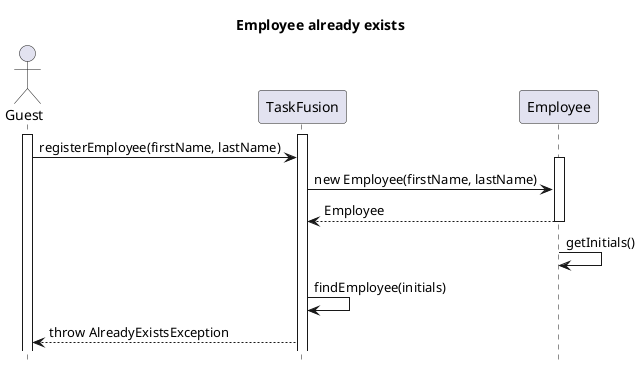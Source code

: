 @startuml seq_1a
hide footbox

title Employee already exists
actor "Guest" as guest
participant "TaskFusion" as app
participant "Employee" as emp

activate guest
activate app
guest -> app: registerEmployee(firstName, lastName)

activate emp
app -> emp: new Employee(firstName, lastName)
emp --> app: Employee
deactivate emp

emp -> emp: getInitials()

app -> app: findEmployee(initials)

app --> guest : throw AlreadyExistsException

@enduml